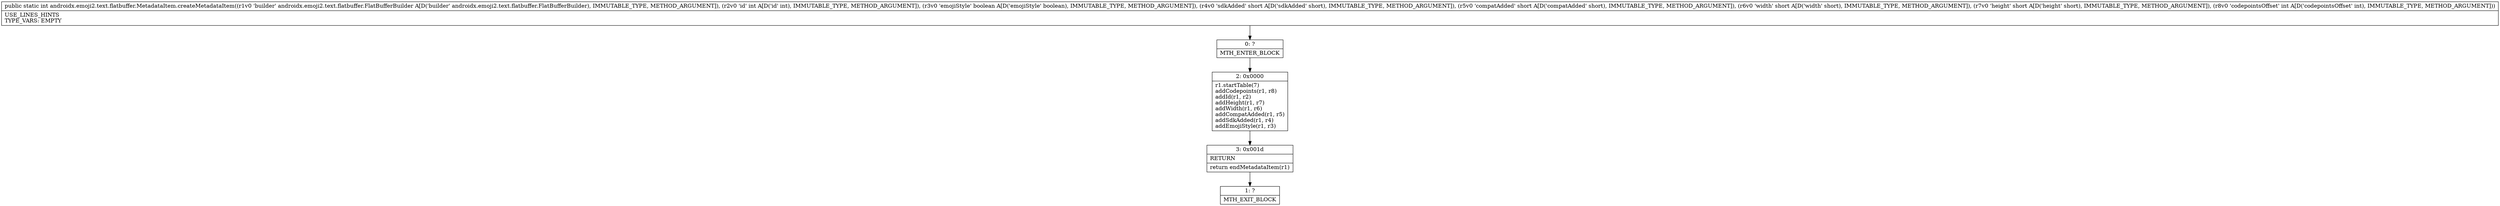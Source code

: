 digraph "CFG forandroidx.emoji2.text.flatbuffer.MetadataItem.createMetadataItem(Landroidx\/emoji2\/text\/flatbuffer\/FlatBufferBuilder;IZSSSSI)I" {
Node_0 [shape=record,label="{0\:\ ?|MTH_ENTER_BLOCK\l}"];
Node_2 [shape=record,label="{2\:\ 0x0000|r1.startTable(7)\laddCodepoints(r1, r8)\laddId(r1, r2)\laddHeight(r1, r7)\laddWidth(r1, r6)\laddCompatAdded(r1, r5)\laddSdkAdded(r1, r4)\laddEmojiStyle(r1, r3)\l}"];
Node_3 [shape=record,label="{3\:\ 0x001d|RETURN\l|return endMetadataItem(r1)\l}"];
Node_1 [shape=record,label="{1\:\ ?|MTH_EXIT_BLOCK\l}"];
MethodNode[shape=record,label="{public static int androidx.emoji2.text.flatbuffer.MetadataItem.createMetadataItem((r1v0 'builder' androidx.emoji2.text.flatbuffer.FlatBufferBuilder A[D('builder' androidx.emoji2.text.flatbuffer.FlatBufferBuilder), IMMUTABLE_TYPE, METHOD_ARGUMENT]), (r2v0 'id' int A[D('id' int), IMMUTABLE_TYPE, METHOD_ARGUMENT]), (r3v0 'emojiStyle' boolean A[D('emojiStyle' boolean), IMMUTABLE_TYPE, METHOD_ARGUMENT]), (r4v0 'sdkAdded' short A[D('sdkAdded' short), IMMUTABLE_TYPE, METHOD_ARGUMENT]), (r5v0 'compatAdded' short A[D('compatAdded' short), IMMUTABLE_TYPE, METHOD_ARGUMENT]), (r6v0 'width' short A[D('width' short), IMMUTABLE_TYPE, METHOD_ARGUMENT]), (r7v0 'height' short A[D('height' short), IMMUTABLE_TYPE, METHOD_ARGUMENT]), (r8v0 'codepointsOffset' int A[D('codepointsOffset' int), IMMUTABLE_TYPE, METHOD_ARGUMENT]))  | USE_LINES_HINTS\lTYPE_VARS: EMPTY\l}"];
MethodNode -> Node_0;Node_0 -> Node_2;
Node_2 -> Node_3;
Node_3 -> Node_1;
}

